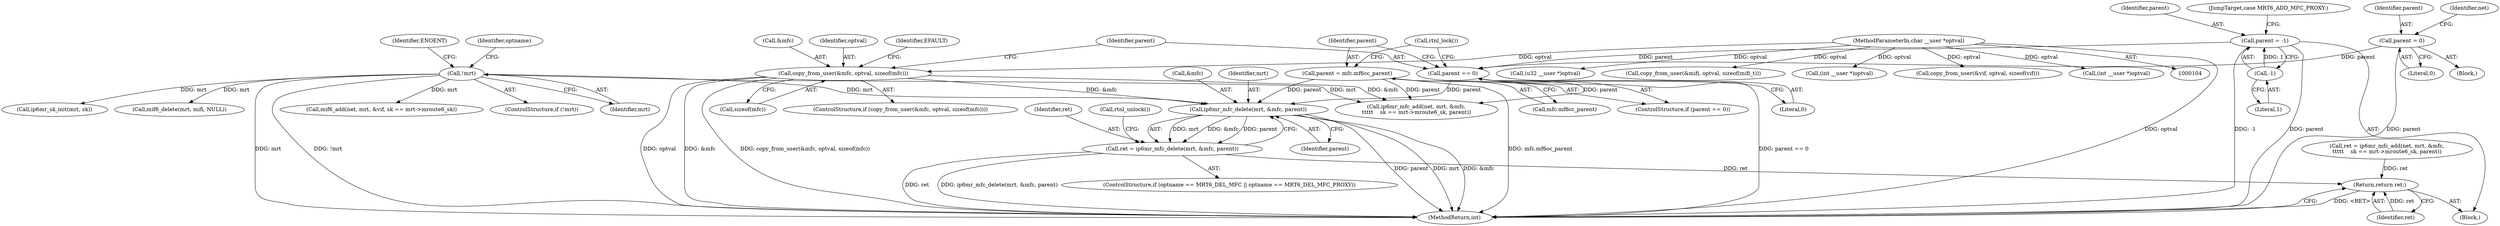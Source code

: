 digraph "0_linux_99253eb750fda6a644d5188fb26c43bad8d5a745_0@API" {
"1000306" [label="(Call,ip6mr_mfc_delete(mrt, &mfc, parent))"];
"1000125" [label="(Call,!mrt)"];
"1000277" [label="(Call,copy_from_user(&mfc, optval, sizeof(mfc)))"];
"1000107" [label="(MethodParameterIn,char __user *optval)"];
"1000290" [label="(Call,parent = mfc.mf6cc_parent)"];
"1000287" [label="(Call,parent == 0)"];
"1000262" [label="(Call,parent = -1)"];
"1000264" [label="(Call,-1)"];
"1000112" [label="(Call,parent = 0)"];
"1000304" [label="(Call,ret = ip6mr_mfc_delete(mrt, &mfc, parent))"];
"1000326" [label="(Return,return ret;)"];
"1000290" [label="(Call,parent = mfc.mf6cc_parent)"];
"1000113" [label="(Identifier,parent)"];
"1000418" [label="(Call,(u32 __user *)optval)"];
"1000286" [label="(ControlStructure,if (parent == 0))"];
"1000470" [label="(MethodReturn,int)"];
"1000277" [label="(Call,copy_from_user(&mfc, optval, sizeof(mfc)))"];
"1000327" [label="(Identifier,ret)"];
"1000241" [label="(Call,copy_from_user(&mifi, optval, sizeof(mifi_t)))"];
"1000326" [label="(Return,return ret;)"];
"1000278" [label="(Call,&mfc)"];
"1000285" [label="(Identifier,EFAULT)"];
"1000287" [label="(Call,parent == 0)"];
"1000265" [label="(Literal,1)"];
"1000304" [label="(Call,ret = ip6mr_mfc_delete(mrt, &mfc, parent))"];
"1000342" [label="(Call,(int __user *)optval)"];
"1000296" [label="(ControlStructure,if (optname == MRT6_DEL_MFC || optname == MRT6_DEL_MFC_PROXY))"];
"1000295" [label="(Call,rtnl_lock())"];
"1000197" [label="(Call,copy_from_user(&vif, optval, sizeof(vif)))"];
"1000306" [label="(Call,ip6mr_mfc_delete(mrt, &mfc, parent))"];
"1000305" [label="(Identifier,ret)"];
"1000218" [label="(Call,mif6_add(net, mrt, &vif, sk == mrt->mroute6_sk))"];
"1000124" [label="(ControlStructure,if (!mrt))"];
"1000288" [label="(Identifier,parent)"];
"1000114" [label="(Literal,0)"];
"1000126" [label="(Identifier,mrt)"];
"1000180" [label="(Call,ip6mr_sk_init(mrt, sk))"];
"1000325" [label="(Call,rtnl_unlock())"];
"1000253" [label="(Call,mif6_delete(mrt, mifi, NULL))"];
"1000292" [label="(Call,mfc.mf6cc_parent)"];
"1000125" [label="(Call,!mrt)"];
"1000312" [label="(Call,ret = ip6mr_mfc_add(net, mrt, &mfc,\n\t\t\t\t\t    sk == mrt->mroute6_sk, parent))"];
"1000281" [label="(Call,sizeof(mfc))"];
"1000132" [label="(Identifier,optname)"];
"1000289" [label="(Literal,0)"];
"1000314" [label="(Call,ip6mr_mfc_add(net, mrt, &mfc,\n\t\t\t\t\t    sk == mrt->mroute6_sk, parent))"];
"1000276" [label="(ControlStructure,if (copy_from_user(&mfc, optval, sizeof(mfc))))"];
"1000263" [label="(Identifier,parent)"];
"1000308" [label="(Call,&mfc)"];
"1000109" [label="(Block,)"];
"1000112" [label="(Call,parent = 0)"];
"1000307" [label="(Identifier,mrt)"];
"1000153" [label="(Block,)"];
"1000120" [label="(Identifier,net)"];
"1000291" [label="(Identifier,parent)"];
"1000264" [label="(Call,-1)"];
"1000280" [label="(Identifier,optval)"];
"1000107" [label="(MethodParameterIn,char __user *optval)"];
"1000262" [label="(Call,parent = -1)"];
"1000310" [label="(Identifier,parent)"];
"1000129" [label="(Identifier,ENOENT)"];
"1000369" [label="(Call,(int __user *)optval)"];
"1000266" [label="(JumpTarget,case MRT6_ADD_MFC_PROXY:)"];
"1000306" -> "1000304"  [label="AST: "];
"1000306" -> "1000310"  [label="CFG: "];
"1000307" -> "1000306"  [label="AST: "];
"1000308" -> "1000306"  [label="AST: "];
"1000310" -> "1000306"  [label="AST: "];
"1000304" -> "1000306"  [label="CFG: "];
"1000306" -> "1000470"  [label="DDG: parent"];
"1000306" -> "1000470"  [label="DDG: mrt"];
"1000306" -> "1000470"  [label="DDG: &mfc"];
"1000306" -> "1000304"  [label="DDG: mrt"];
"1000306" -> "1000304"  [label="DDG: &mfc"];
"1000306" -> "1000304"  [label="DDG: parent"];
"1000125" -> "1000306"  [label="DDG: mrt"];
"1000277" -> "1000306"  [label="DDG: &mfc"];
"1000290" -> "1000306"  [label="DDG: parent"];
"1000287" -> "1000306"  [label="DDG: parent"];
"1000125" -> "1000124"  [label="AST: "];
"1000125" -> "1000126"  [label="CFG: "];
"1000126" -> "1000125"  [label="AST: "];
"1000129" -> "1000125"  [label="CFG: "];
"1000132" -> "1000125"  [label="CFG: "];
"1000125" -> "1000470"  [label="DDG: mrt"];
"1000125" -> "1000470"  [label="DDG: !mrt"];
"1000125" -> "1000180"  [label="DDG: mrt"];
"1000125" -> "1000218"  [label="DDG: mrt"];
"1000125" -> "1000253"  [label="DDG: mrt"];
"1000125" -> "1000314"  [label="DDG: mrt"];
"1000277" -> "1000276"  [label="AST: "];
"1000277" -> "1000281"  [label="CFG: "];
"1000278" -> "1000277"  [label="AST: "];
"1000280" -> "1000277"  [label="AST: "];
"1000281" -> "1000277"  [label="AST: "];
"1000285" -> "1000277"  [label="CFG: "];
"1000288" -> "1000277"  [label="CFG: "];
"1000277" -> "1000470"  [label="DDG: optval"];
"1000277" -> "1000470"  [label="DDG: &mfc"];
"1000277" -> "1000470"  [label="DDG: copy_from_user(&mfc, optval, sizeof(mfc))"];
"1000107" -> "1000277"  [label="DDG: optval"];
"1000277" -> "1000314"  [label="DDG: &mfc"];
"1000107" -> "1000104"  [label="AST: "];
"1000107" -> "1000470"  [label="DDG: optval"];
"1000107" -> "1000197"  [label="DDG: optval"];
"1000107" -> "1000241"  [label="DDG: optval"];
"1000107" -> "1000342"  [label="DDG: optval"];
"1000107" -> "1000369"  [label="DDG: optval"];
"1000107" -> "1000418"  [label="DDG: optval"];
"1000290" -> "1000286"  [label="AST: "];
"1000290" -> "1000292"  [label="CFG: "];
"1000291" -> "1000290"  [label="AST: "];
"1000292" -> "1000290"  [label="AST: "];
"1000295" -> "1000290"  [label="CFG: "];
"1000290" -> "1000470"  [label="DDG: mfc.mf6cc_parent"];
"1000290" -> "1000314"  [label="DDG: parent"];
"1000287" -> "1000286"  [label="AST: "];
"1000287" -> "1000289"  [label="CFG: "];
"1000288" -> "1000287"  [label="AST: "];
"1000289" -> "1000287"  [label="AST: "];
"1000291" -> "1000287"  [label="CFG: "];
"1000295" -> "1000287"  [label="CFG: "];
"1000287" -> "1000470"  [label="DDG: parent == 0"];
"1000262" -> "1000287"  [label="DDG: parent"];
"1000112" -> "1000287"  [label="DDG: parent"];
"1000287" -> "1000314"  [label="DDG: parent"];
"1000262" -> "1000153"  [label="AST: "];
"1000262" -> "1000264"  [label="CFG: "];
"1000263" -> "1000262"  [label="AST: "];
"1000264" -> "1000262"  [label="AST: "];
"1000266" -> "1000262"  [label="CFG: "];
"1000262" -> "1000470"  [label="DDG: parent"];
"1000262" -> "1000470"  [label="DDG: -1"];
"1000264" -> "1000262"  [label="DDG: 1"];
"1000264" -> "1000265"  [label="CFG: "];
"1000265" -> "1000264"  [label="AST: "];
"1000112" -> "1000109"  [label="AST: "];
"1000112" -> "1000114"  [label="CFG: "];
"1000113" -> "1000112"  [label="AST: "];
"1000114" -> "1000112"  [label="AST: "];
"1000120" -> "1000112"  [label="CFG: "];
"1000112" -> "1000470"  [label="DDG: parent"];
"1000304" -> "1000296"  [label="AST: "];
"1000305" -> "1000304"  [label="AST: "];
"1000325" -> "1000304"  [label="CFG: "];
"1000304" -> "1000470"  [label="DDG: ret"];
"1000304" -> "1000470"  [label="DDG: ip6mr_mfc_delete(mrt, &mfc, parent)"];
"1000304" -> "1000326"  [label="DDG: ret"];
"1000326" -> "1000153"  [label="AST: "];
"1000326" -> "1000327"  [label="CFG: "];
"1000327" -> "1000326"  [label="AST: "];
"1000470" -> "1000326"  [label="CFG: "];
"1000326" -> "1000470"  [label="DDG: <RET>"];
"1000327" -> "1000326"  [label="DDG: ret"];
"1000312" -> "1000326"  [label="DDG: ret"];
}
